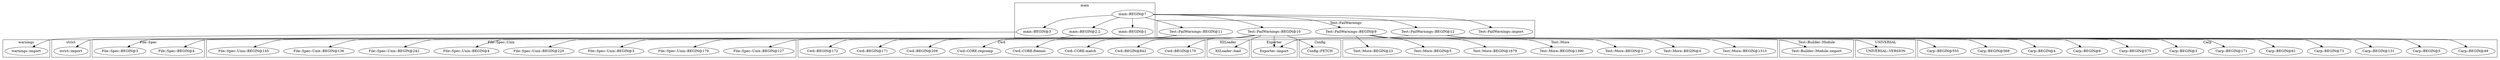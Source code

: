 digraph {
graph [overlap=false]
subgraph cluster_main {
	label="main";
	"main::BEGIN@3";
	"main::BEGIN@2.2";
	"main::BEGIN@7";
	"main::BEGIN@1";
}
subgraph cluster_Test_FailWarnings {
	label="Test::FailWarnings";
	"Test::FailWarnings::import";
	"Test::FailWarnings::BEGIN@11";
	"Test::FailWarnings::BEGIN@10";
	"Test::FailWarnings::BEGIN@9";
	"Test::FailWarnings::BEGIN@12";
}
subgraph cluster_strict {
	label="strict";
	"strict::import";
}
subgraph cluster_Cwd {
	label="Cwd";
	"Cwd::BEGIN@170";
	"Cwd::BEGIN@842";
	"Cwd::CORE:match";
	"Cwd::CORE:fteexec";
	"Cwd::CORE:regcomp";
	"Cwd::BEGIN@209";
	"Cwd::BEGIN@171";
	"Cwd::BEGIN@172";
}
subgraph cluster_XSLoader {
	label="XSLoader";
	"XSLoader::load";
}
subgraph cluster_File_Spec {
	label="File::Spec";
	"File::Spec::BEGIN@4";
	"File::Spec::BEGIN@3";
}
subgraph cluster_Test_More {
	label="Test::More";
	"Test::More::BEGIN@1313";
	"Test::More::BEGIN@4";
	"Test::More::BEGIN@3";
	"Test::More::BEGIN@1390";
	"Test::More::BEGIN@1679";
	"Test::More::BEGIN@5";
	"Test::More::BEGIN@23";
}
subgraph cluster_Carp {
	label="Carp";
	"Carp::BEGIN@49";
	"Carp::BEGIN@5";
	"Carp::BEGIN@131";
	"Carp::BEGIN@73";
	"Carp::BEGIN@61";
	"Carp::BEGIN@171";
	"Carp::BEGIN@3";
	"Carp::BEGIN@575";
	"Carp::BEGIN@6";
	"Carp::BEGIN@4";
	"Carp::BEGIN@568";
	"Carp::BEGIN@555";
}
subgraph cluster_File_Spec_Unix {
	label="File::Spec::Unix";
	"File::Spec::Unix::BEGIN@127";
	"File::Spec::Unix::BEGIN@179";
	"File::Spec::Unix::BEGIN@3";
	"File::Spec::Unix::BEGIN@220";
	"File::Spec::Unix::BEGIN@4";
	"File::Spec::Unix::BEGIN@242";
	"File::Spec::Unix::BEGIN@136";
	"File::Spec::Unix::BEGIN@145";
}
subgraph cluster_warnings {
	label="warnings";
	"warnings::import";
}
subgraph cluster_Exporter {
	label="Exporter";
	"Exporter::import";
}
subgraph cluster_Test_Builder_Module {
	label="Test::Builder::Module";
	"Test::Builder::Module::import";
}
subgraph cluster_Config {
	label="Config";
	"Config::FETCH";
}
subgraph cluster_UNIVERSAL {
	label="UNIVERSAL";
	"UNIVERSAL::VERSION";
}
"main::BEGIN@2.2" -> "strict::import";
"Test::FailWarnings::BEGIN@10" -> "Cwd::BEGIN@842";
"Test::FailWarnings::BEGIN@12" -> "Carp::BEGIN@5";
"main::BEGIN@7" -> "Test::FailWarnings::BEGIN@12";
"Test::FailWarnings::BEGIN@12" -> "Carp::BEGIN@555";
"Test::FailWarnings::BEGIN@11" -> "File::Spec::Unix::BEGIN@136";
"Test::FailWarnings::BEGIN@11" -> "File::Spec::Unix::BEGIN@242";
"Test::FailWarnings::BEGIN@12" -> "Carp::BEGIN@171";
"Test::FailWarnings::BEGIN@9" -> "Test::More::BEGIN@4";
"Test::FailWarnings::BEGIN@9" -> "Test::More::BEGIN@5";
"main::BEGIN@3" -> "warnings::import";
"main::BEGIN@7" -> "Test::FailWarnings::import";
"Test::FailWarnings::BEGIN@9" -> "UNIVERSAL::VERSION";
"Test::FailWarnings::BEGIN@10" -> "Cwd::BEGIN@172";
"Test::FailWarnings::BEGIN@11" -> "File::Spec::BEGIN@4";
"main::BEGIN@7" -> "Test::FailWarnings::BEGIN@9";
"Test::FailWarnings::BEGIN@12" -> "Carp::BEGIN@4";
"Test::FailWarnings::BEGIN@10" -> "Exporter::import";
"Test::FailWarnings::BEGIN@12" -> "Exporter::import";
"Test::FailWarnings::BEGIN@10" -> "Cwd::CORE:regcomp";
"Test::FailWarnings::BEGIN@11" -> "File::Spec::Unix::BEGIN@145";
"Test::FailWarnings::BEGIN@12" -> "Carp::BEGIN@61";
"Test::FailWarnings::BEGIN@11" -> "File::Spec::Unix::BEGIN@179";
"Test::FailWarnings::BEGIN@11" -> "File::Spec::Unix::BEGIN@4";
"Test::FailWarnings::BEGIN@12" -> "Carp::BEGIN@73";
"Test::FailWarnings::BEGIN@12" -> "Carp::BEGIN@3";
"Test::FailWarnings::BEGIN@9" -> "Test::More::BEGIN@3";
"Test::FailWarnings::BEGIN@10" -> "XSLoader::load";
"Test::FailWarnings::BEGIN@9" -> "Test::More::BEGIN@23";
"Test::FailWarnings::BEGIN@9" -> "Test::More::BEGIN@1679";
"main::BEGIN@7" -> "main::BEGIN@3";
"Test::FailWarnings::BEGIN@12" -> "Carp::BEGIN@131";
"main::BEGIN@7" -> "Test::FailWarnings::BEGIN@10";
"Test::FailWarnings::BEGIN@9" -> "Test::More::BEGIN@1390";
"Test::FailWarnings::BEGIN@10" -> "Cwd::BEGIN@170";
"Test::FailWarnings::BEGIN@10" -> "Config::FETCH";
"Test::FailWarnings::BEGIN@11" -> "File::Spec::Unix::BEGIN@3";
"Test::FailWarnings::BEGIN@10" -> "Cwd::CORE:match";
"main::BEGIN@7" -> "main::BEGIN@1";
"Test::FailWarnings::BEGIN@10" -> "Cwd::BEGIN@171";
"main::BEGIN@7" -> "Test::FailWarnings::BEGIN@11";
"Test::FailWarnings::BEGIN@12" -> "Carp::BEGIN@49";
"Test::FailWarnings::BEGIN@11" -> "File::Spec::Unix::BEGIN@220";
"Test::FailWarnings::BEGIN@9" -> "Test::Builder::Module::import";
"Test::FailWarnings::BEGIN@10" -> "Cwd::BEGIN@209";
"Test::FailWarnings::BEGIN@9" -> "Test::More::BEGIN@1313";
"Test::FailWarnings::BEGIN@12" -> "Carp::BEGIN@575";
"Test::FailWarnings::BEGIN@11" -> "File::Spec::Unix::BEGIN@127";
"Test::FailWarnings::BEGIN@12" -> "Carp::BEGIN@568";
"Test::FailWarnings::BEGIN@10" -> "Cwd::CORE:fteexec";
"main::BEGIN@7" -> "main::BEGIN@2.2";
"Test::FailWarnings::BEGIN@11" -> "File::Spec::BEGIN@3";
"Test::FailWarnings::BEGIN@12" -> "Carp::BEGIN@6";
}
